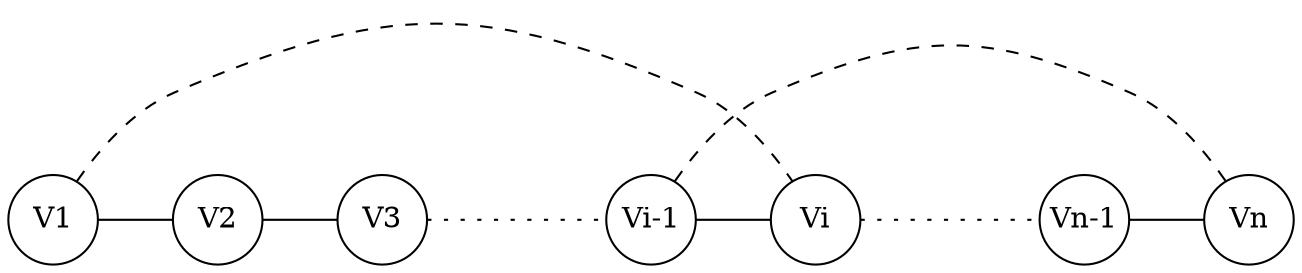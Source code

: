 graph G {
    node [label="", shape=circle, fixedsize=true, width=0.6];

    A -- B -- C 
    C -- D [style=dotted, label="               "]
    D -- E 
    E -- F [style=dotted, label="               "]
    F -- G 
    A -- E [style=dashed]
    D -- G [style=dashed]

    A [label=V1]
    B [label=V2]
    C [label=V3]
    D [label="Vi-1"]
    E [label=Vi]
    F [label="Vn-1"]
    G [label="Vn"]

    X [width=0]
    X, Y [style=invis]
    C -- X [style=invis]
    {rank=min; X}
    {rank=same; X}
    {rank=same; Y}
    {rank=same; A, B, C, D, E, F, G}
}